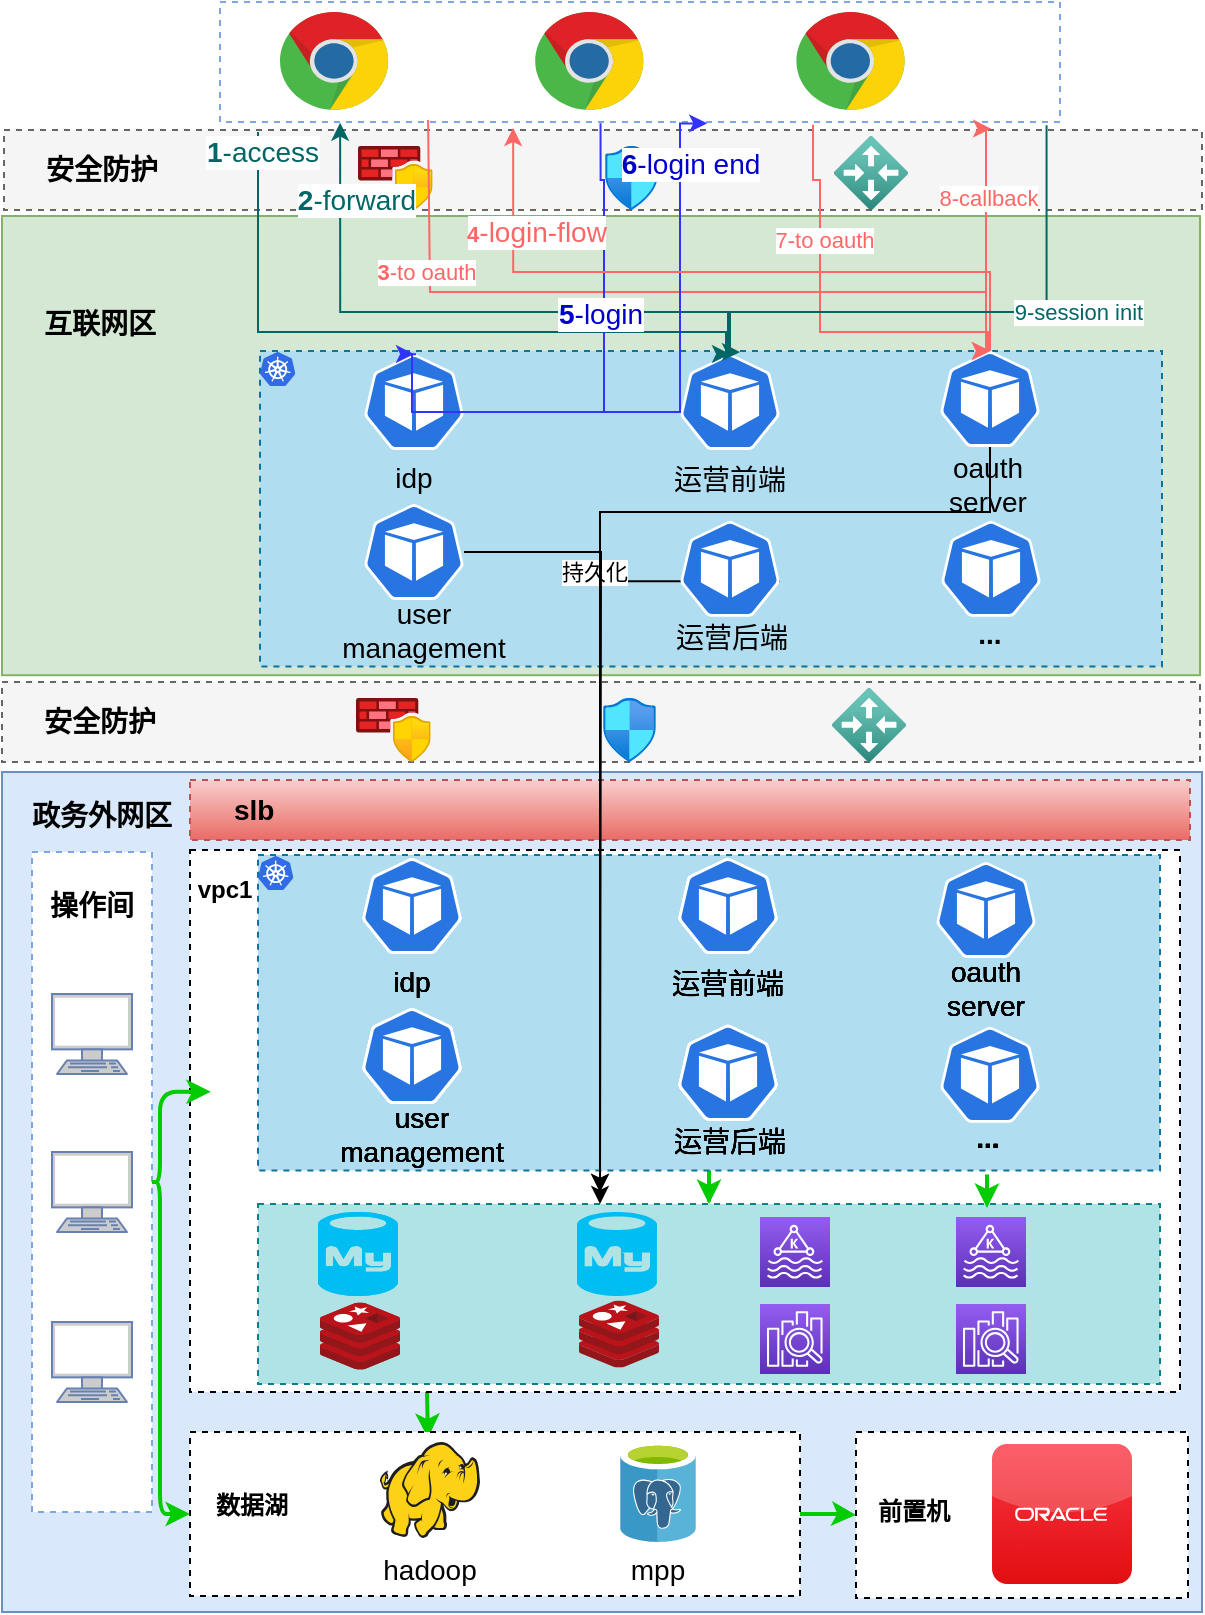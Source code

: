 <mxfile version="20.6.0" type="github">
  <diagram id="4mWGP6C0_agD9LdeZA-2" name="第 1 页">
    <mxGraphModel dx="782" dy="412" grid="1" gridSize="10" guides="1" tooltips="1" connect="1" arrows="1" fold="1" page="1" pageScale="1" pageWidth="827" pageHeight="1169" math="0" shadow="0">
      <root>
        <mxCell id="0" />
        <mxCell id="1" parent="0" />
        <mxCell id="b3holdgG_RNo89Ya_sJd-43" value="" style="rounded=0;whiteSpace=wrap;html=1;dashed=1;fontSize=14;strokeColor=#666666;fillColor=#f5f5f5;fontColor=#333333;" parent="1" vertex="1">
          <mxGeometry x="161" y="345" width="599" height="40" as="geometry" />
        </mxCell>
        <mxCell id="b3holdgG_RNo89Ya_sJd-10" value="" style="aspect=fixed;html=1;points=[];align=center;image;fontSize=12;image=img/lib/azure2/networking/Network_Security_Groups.svg;fontFamily=Helvetica;fontColor=default;strokeColor=default;fillColor=default;" parent="1" vertex="1">
          <mxGeometry x="315" y="353" width="319.46" height="32" as="geometry" />
        </mxCell>
        <mxCell id="b3holdgG_RNo89Ya_sJd-9" value="" style="aspect=fixed;html=1;points=[];align=center;image;fontSize=12;image=img/lib/azure2/networking/Azure_Firewall_Manager.svg;" parent="1" vertex="1">
          <mxGeometry x="338" y="353" width="37.33" height="32" as="geometry" />
        </mxCell>
        <mxCell id="b3holdgG_RNo89Ya_sJd-11" value="" style="aspect=fixed;html=1;points=[];align=center;image;fontSize=12;image=img/lib/azure2/networking/Local_Network_Gateways.svg;" parent="1" vertex="1">
          <mxGeometry x="576" y="348" width="37" height="37" as="geometry" />
        </mxCell>
        <mxCell id="b3holdgG_RNo89Ya_sJd-44" value="&lt;span style=&quot;font-size: 14px;&quot;&gt;&lt;b&gt;安全防护&lt;/b&gt;&lt;/span&gt;" style="text;html=1;strokeColor=none;fillColor=none;align=center;verticalAlign=middle;whiteSpace=wrap;rounded=0;" parent="1" vertex="1">
          <mxGeometry x="180" y="350" width="60" height="30" as="geometry" />
        </mxCell>
        <mxCell id="hv4VRGCx0HbVGVnPJ9qQ-4" value="" style="rounded=0;whiteSpace=wrap;html=1;dashed=1;fontSize=14;strokeColor=#666666;fillColor=#f5f5f5;fontColor=#333333;" parent="1" vertex="1">
          <mxGeometry x="162" y="69" width="599" height="40" as="geometry" />
        </mxCell>
        <mxCell id="hv4VRGCx0HbVGVnPJ9qQ-5" value="" style="aspect=fixed;html=1;points=[];align=center;image;fontSize=12;image=img/lib/azure2/networking/Network_Security_Groups.svg;fontFamily=Helvetica;fontColor=default;strokeColor=default;fillColor=default;" parent="1" vertex="1">
          <mxGeometry x="316" y="77" width="319.46" height="32" as="geometry" />
        </mxCell>
        <mxCell id="hv4VRGCx0HbVGVnPJ9qQ-7" value="" style="aspect=fixed;html=1;points=[];align=center;image;fontSize=12;image=img/lib/azure2/networking/Local_Network_Gateways.svg;" parent="1" vertex="1">
          <mxGeometry x="577" y="72" width="37" height="37" as="geometry" />
        </mxCell>
        <mxCell id="b3holdgG_RNo89Ya_sJd-118" value="" style="rounded=0;whiteSpace=wrap;html=1;dashed=1;strokeColor=#7EA6E0;fontSize=14;" parent="1" vertex="1">
          <mxGeometry x="270" y="5" width="420" height="60" as="geometry" />
        </mxCell>
        <mxCell id="b3holdgG_RNo89Ya_sJd-13" value="" style="rounded=0;whiteSpace=wrap;html=1;fillColor=#dae8fc;strokeColor=#6c8ebf;" parent="1" vertex="1">
          <mxGeometry x="161" y="390" width="600" height="420" as="geometry" />
        </mxCell>
        <mxCell id="b3holdgG_RNo89Ya_sJd-4" value="" style="rounded=0;whiteSpace=wrap;html=1;fillColor=#d5e8d4;strokeColor=#82b366;" parent="1" vertex="1">
          <mxGeometry x="161" y="112" width="599" height="229.62" as="geometry" />
        </mxCell>
        <mxCell id="b3holdgG_RNo89Ya_sJd-12" value="&lt;b&gt;&lt;font style=&quot;font-size: 14px;&quot;&gt;互联网区&lt;/font&gt;&lt;/b&gt;" style="text;html=1;strokeColor=none;fillColor=none;align=center;verticalAlign=middle;whiteSpace=wrap;rounded=0;" parent="1" vertex="1">
          <mxGeometry x="180" y="151" width="60" height="30" as="geometry" />
        </mxCell>
        <mxCell id="b3holdgG_RNo89Ya_sJd-14" value="&lt;b&gt;&lt;font style=&quot;font-size: 14px;&quot;&gt;政务外网区&lt;/font&gt;&lt;/b&gt;" style="text;html=1;strokeColor=none;fillColor=none;align=center;verticalAlign=middle;whiteSpace=wrap;rounded=0;" parent="1" vertex="1">
          <mxGeometry x="171" y="397" width="80" height="30" as="geometry" />
        </mxCell>
        <mxCell id="r9kRth-0osAs2FGmXrBW-8" style="edgeStyle=orthogonalEdgeStyle;rounded=1;orthogonalLoop=1;jettySize=auto;html=1;entryX=0.46;entryY=-0.042;entryDx=0;entryDy=0;entryPerimeter=0;strokeColor=#00CC00;strokeWidth=2;" parent="1" edge="1">
          <mxGeometry relative="1" as="geometry">
            <mxPoint x="373.5" y="700" as="sourcePoint" />
            <mxPoint x="374" y="722.984" as="targetPoint" />
          </mxGeometry>
        </mxCell>
        <mxCell id="b3holdgG_RNo89Ya_sJd-23" value="" style="rounded=0;whiteSpace=wrap;html=1;dashed=1;fontSize=14;" parent="1" vertex="1">
          <mxGeometry x="255" y="429" width="495" height="271" as="geometry" />
        </mxCell>
        <mxCell id="r9kRth-0osAs2FGmXrBW-9" style="edgeStyle=orthogonalEdgeStyle;rounded=1;orthogonalLoop=1;jettySize=auto;html=1;strokeColor=#00CC00;strokeWidth=2;exitX=1;exitY=0.5;exitDx=0;exitDy=0;entryX=0.021;entryY=0.446;entryDx=0;entryDy=0;entryPerimeter=0;" parent="1" source="b3holdgG_RNo89Ya_sJd-56" target="b3holdgG_RNo89Ya_sJd-23" edge="1">
          <mxGeometry relative="1" as="geometry">
            <mxPoint x="250" y="550" as="targetPoint" />
            <Array as="points">
              <mxPoint x="240" y="595" />
              <mxPoint x="240" y="550" />
            </Array>
          </mxGeometry>
        </mxCell>
        <mxCell id="b3holdgG_RNo89Ya_sJd-56" value="" style="rounded=0;whiteSpace=wrap;html=1;dashed=1;strokeColor=#7EA6E0;fontSize=14;" parent="1" vertex="1">
          <mxGeometry x="176" y="430" width="60" height="330" as="geometry" />
        </mxCell>
        <mxCell id="b3holdgG_RNo89Ya_sJd-57" value="&lt;b&gt;&lt;font style=&quot;font-size: 14px;&quot;&gt;操作间&lt;/font&gt;&lt;/b&gt;" style="text;html=1;strokeColor=none;fillColor=none;align=center;verticalAlign=middle;whiteSpace=wrap;rounded=0;" parent="1" vertex="1">
          <mxGeometry x="176" y="442" width="60" height="30" as="geometry" />
        </mxCell>
        <mxCell id="b3holdgG_RNo89Ya_sJd-58" value="" style="fontColor=#0066CC;verticalAlign=top;verticalLabelPosition=bottom;labelPosition=center;align=center;html=1;outlineConnect=0;fillColor=#CCCCCC;strokeColor=#6881B3;gradientColor=none;gradientDirection=north;strokeWidth=2;shape=mxgraph.networks.terminal;" parent="1" vertex="1">
          <mxGeometry x="186" y="501" width="40" height="40" as="geometry" />
        </mxCell>
        <mxCell id="b3holdgG_RNo89Ya_sJd-59" value="" style="fontColor=#0066CC;verticalAlign=top;verticalLabelPosition=bottom;labelPosition=center;align=center;html=1;outlineConnect=0;fillColor=#CCCCCC;strokeColor=#6881B3;gradientColor=none;gradientDirection=north;strokeWidth=2;shape=mxgraph.networks.terminal;" parent="1" vertex="1">
          <mxGeometry x="186" y="580" width="40" height="40" as="geometry" />
        </mxCell>
        <mxCell id="b3holdgG_RNo89Ya_sJd-62" value="" style="rounded=0;whiteSpace=wrap;html=1;dashed=1;strokeColor=#0e8088;fontSize=14;fillColor=#b0e3e6;" parent="1" vertex="1">
          <mxGeometry x="289" y="606" width="451" height="90" as="geometry" />
        </mxCell>
        <mxCell id="b3holdgG_RNo89Ya_sJd-65" value="" style="verticalLabelPosition=bottom;html=1;verticalAlign=top;align=center;strokeColor=none;fillColor=#00BEF2;shape=mxgraph.azure.mysql_database;dashed=1;fontSize=14;" parent="1" vertex="1">
          <mxGeometry x="319" y="610" width="40" height="42" as="geometry" />
        </mxCell>
        <mxCell id="b3holdgG_RNo89Ya_sJd-68" value="" style="sketch=0;aspect=fixed;html=1;points=[];align=center;image;fontSize=12;image=img/lib/mscae/Cache_Redis_Product.svg;dashed=1;strokeColor=#7EA6E0;" parent="1" vertex="1">
          <mxGeometry x="320" y="655.2" width="40" height="33.6" as="geometry" />
        </mxCell>
        <mxCell id="b3holdgG_RNo89Ya_sJd-115" value="" style="dashed=0;outlineConnect=0;html=1;align=center;labelPosition=center;verticalLabelPosition=bottom;verticalAlign=top;shape=mxgraph.weblogos.chrome;strokeColor=#7EA6E0;fontSize=14;" parent="1" vertex="1">
          <mxGeometry x="427.6" y="10" width="54.8" height="50" as="geometry" />
        </mxCell>
        <mxCell id="b3holdgG_RNo89Ya_sJd-116" value="" style="dashed=0;outlineConnect=0;html=1;align=center;labelPosition=center;verticalLabelPosition=bottom;verticalAlign=top;shape=mxgraph.weblogos.chrome;strokeColor=#7EA6E0;fontSize=14;" parent="1" vertex="1">
          <mxGeometry x="300" y="10" width="54.8" height="50" as="geometry" />
        </mxCell>
        <mxCell id="b3holdgG_RNo89Ya_sJd-117" value="" style="dashed=0;outlineConnect=0;html=1;align=center;labelPosition=center;verticalLabelPosition=bottom;verticalAlign=top;shape=mxgraph.weblogos.chrome;strokeColor=#7EA6E0;fontSize=14;" parent="1" vertex="1">
          <mxGeometry x="558.2" y="10" width="54.8" height="50" as="geometry" />
        </mxCell>
        <mxCell id="PIOF4UT4fwyQFqVbf_Kq-2" style="edgeStyle=orthogonalEdgeStyle;rounded=1;orthogonalLoop=1;jettySize=auto;html=1;entryX=0.5;entryY=0;entryDx=0;entryDy=0;strokeColor=#00CC00;strokeWidth=2;" parent="1" source="hv4VRGCx0HbVGVnPJ9qQ-22" target="b3holdgG_RNo89Ya_sJd-62" edge="1">
          <mxGeometry relative="1" as="geometry" />
        </mxCell>
        <mxCell id="hv4VRGCx0HbVGVnPJ9qQ-22" value="" style="rounded=0;whiteSpace=wrap;html=1;dashed=1;fillColor=#b1ddf0;strokeColor=#10739e;" parent="1" vertex="1">
          <mxGeometry x="289" y="431.5" width="451" height="157.71" as="geometry" />
        </mxCell>
        <mxCell id="hv4VRGCx0HbVGVnPJ9qQ-11" value="slb" style="rounded=0;whiteSpace=wrap;html=1;dashed=1;align=left;fontStyle=1;fontSize=14;spacingRight=22;spacingTop=0;spacingLeft=20;fillColor=#f8cecc;gradientColor=#ea6b66;strokeColor=#b85450;" parent="1" vertex="1">
          <mxGeometry x="255" y="394" width="500" height="30" as="geometry" />
        </mxCell>
        <mxCell id="hv4VRGCx0HbVGVnPJ9qQ-15" value="" style="fontColor=#0066CC;verticalAlign=top;verticalLabelPosition=bottom;labelPosition=center;align=center;html=1;outlineConnect=0;fillColor=#CCCCCC;strokeColor=#6881B3;gradientColor=none;gradientDirection=north;strokeWidth=2;shape=mxgraph.networks.terminal;" parent="1" vertex="1">
          <mxGeometry x="186" y="665" width="40" height="40" as="geometry" />
        </mxCell>
        <mxCell id="b3holdgG_RNo89Ya_sJd-71" value="" style="sketch=0;html=1;dashed=0;whitespace=wrap;fillColor=#2875E2;strokeColor=#ffffff;points=[[0.005,0.63,0],[0.1,0.2,0],[0.9,0.2,0],[0.5,0,0],[0.995,0.63,0],[0.72,0.99,0],[0.5,1,0],[0.28,0.99,0]];shape=mxgraph.kubernetes.icon;prIcon=pod;fontSize=14;" parent="1" vertex="1">
          <mxGeometry x="341" y="433" width="50" height="48" as="geometry" />
        </mxCell>
        <mxCell id="b3holdgG_RNo89Ya_sJd-72" value="" style="sketch=0;html=1;dashed=0;whitespace=wrap;fillColor=#2875E2;strokeColor=#ffffff;points=[[0.005,0.63,0],[0.1,0.2,0],[0.9,0.2,0],[0.5,0,0],[0.995,0.63,0],[0.72,0.99,0],[0.5,1,0],[0.28,0.99,0]];shape=mxgraph.kubernetes.icon;prIcon=pod;fontSize=14;" parent="1" vertex="1">
          <mxGeometry x="341" y="508" width="50" height="48" as="geometry" />
        </mxCell>
        <mxCell id="b3holdgG_RNo89Ya_sJd-74" value="" style="sketch=0;html=1;dashed=0;whitespace=wrap;fillColor=#2875E2;strokeColor=#ffffff;points=[[0.005,0.63,0],[0.1,0.2,0],[0.9,0.2,0],[0.5,0,0],[0.995,0.63,0],[0.72,0.99,0],[0.5,1,0],[0.28,0.99,0]];shape=mxgraph.kubernetes.icon;prIcon=pod;fontSize=14;" parent="1" vertex="1">
          <mxGeometry x="499" y="433" width="50" height="48" as="geometry" />
        </mxCell>
        <mxCell id="b3holdgG_RNo89Ya_sJd-76" value="idp" style="text;html=1;strokeColor=none;fillColor=none;align=center;verticalAlign=middle;whiteSpace=wrap;rounded=0;dashed=1;fontSize=14;" parent="1" vertex="1">
          <mxGeometry x="336" y="480" width="60" height="30" as="geometry" />
        </mxCell>
        <mxCell id="b3holdgG_RNo89Ya_sJd-77" value="user&lt;br&gt;management" style="text;html=1;strokeColor=none;fillColor=none;align=center;verticalAlign=middle;whiteSpace=wrap;rounded=0;dashed=1;fontSize=14;" parent="1" vertex="1">
          <mxGeometry x="341" y="556" width="60" height="30" as="geometry" />
        </mxCell>
        <mxCell id="b3holdgG_RNo89Ya_sJd-83" value="运营前端" style="text;html=1;strokeColor=none;fillColor=none;align=center;verticalAlign=middle;whiteSpace=wrap;rounded=0;dashed=1;fontSize=14;" parent="1" vertex="1">
          <mxGeometry x="494" y="481.0" width="60" height="30" as="geometry" />
        </mxCell>
        <mxCell id="hv4VRGCx0HbVGVnPJ9qQ-24" value="&lt;b&gt;vpc1&lt;/b&gt;" style="text;html=1;strokeColor=none;fillColor=none;align=center;verticalAlign=middle;whiteSpace=wrap;rounded=0;dashed=1;" parent="1" vertex="1">
          <mxGeometry x="255" y="430" width="35" height="38" as="geometry" />
        </mxCell>
        <mxCell id="hv4VRGCx0HbVGVnPJ9qQ-61" style="edgeStyle=orthogonalEdgeStyle;rounded=1;jumpSize=7;orthogonalLoop=1;jettySize=auto;html=1;entryX=0;entryY=0.5;entryDx=0;entryDy=0;strokeColor=#00CC00;strokeWidth=2;fontSize=14;fontColor=#000000;" parent="1" source="hv4VRGCx0HbVGVnPJ9qQ-26" target="hv4VRGCx0HbVGVnPJ9qQ-45" edge="1">
          <mxGeometry relative="1" as="geometry" />
        </mxCell>
        <mxCell id="hv4VRGCx0HbVGVnPJ9qQ-26" value="" style="rounded=0;whiteSpace=wrap;html=1;dashed=1;" parent="1" vertex="1">
          <mxGeometry x="255" y="720" width="305" height="82" as="geometry" />
        </mxCell>
        <mxCell id="hv4VRGCx0HbVGVnPJ9qQ-28" value="&lt;b&gt;数据湖&lt;/b&gt;" style="text;html=1;strokeColor=none;fillColor=none;align=center;verticalAlign=middle;whiteSpace=wrap;rounded=0;dashed=1;" parent="1" vertex="1">
          <mxGeometry x="266" y="712" width="40" height="90" as="geometry" />
        </mxCell>
        <mxCell id="hv4VRGCx0HbVGVnPJ9qQ-40" value="" style="sketch=0;aspect=fixed;html=1;points=[];align=center;image;fontSize=12;image=img/lib/mscae/Azure_Database_for_PostgreSQL_servers.svg;dashed=1;" parent="1" vertex="1">
          <mxGeometry x="470.0" y="725" width="38" height="50" as="geometry" />
        </mxCell>
        <mxCell id="hv4VRGCx0HbVGVnPJ9qQ-42" value="" style="sketch=0;aspect=fixed;html=1;points=[];align=center;image;fontSize=12;image=img/lib/mscae/HDInsight.svg;dashed=1;" parent="1" vertex="1">
          <mxGeometry x="350" y="725" width="50" height="48" as="geometry" />
        </mxCell>
        <mxCell id="hv4VRGCx0HbVGVnPJ9qQ-43" value="&lt;font color=&quot;#000000&quot;&gt;hadoop&lt;/font&gt;" style="text;html=1;strokeColor=none;fillColor=none;align=center;verticalAlign=middle;whiteSpace=wrap;rounded=0;dashed=1;fontSize=14;fontColor=#6666FF;" parent="1" vertex="1">
          <mxGeometry x="345" y="774" width="60" height="30" as="geometry" />
        </mxCell>
        <mxCell id="hv4VRGCx0HbVGVnPJ9qQ-44" value="&lt;font color=&quot;#000000&quot;&gt;mpp&lt;/font&gt;" style="text;html=1;strokeColor=none;fillColor=none;align=center;verticalAlign=middle;whiteSpace=wrap;rounded=0;dashed=1;fontSize=14;fontColor=#6666FF;" parent="1" vertex="1">
          <mxGeometry x="459" y="774" width="60" height="30" as="geometry" />
        </mxCell>
        <mxCell id="hv4VRGCx0HbVGVnPJ9qQ-45" value="" style="rounded=0;whiteSpace=wrap;html=1;dashed=1;" parent="1" vertex="1">
          <mxGeometry x="588" y="720" width="166" height="83" as="geometry" />
        </mxCell>
        <mxCell id="hv4VRGCx0HbVGVnPJ9qQ-46" value="&lt;b&gt;前置机&lt;/b&gt;" style="text;html=1;strokeColor=none;fillColor=none;align=center;verticalAlign=middle;whiteSpace=wrap;rounded=0;dashed=1;" parent="1" vertex="1">
          <mxGeometry x="597" y="715" width="40" height="90" as="geometry" />
        </mxCell>
        <mxCell id="hv4VRGCx0HbVGVnPJ9qQ-48" value="" style="dashed=0;outlineConnect=0;html=1;align=center;labelPosition=center;verticalLabelPosition=bottom;verticalAlign=top;shape=mxgraph.webicons.oracle;fillColor=#FA3743;gradientColor=#E10E11;fontSize=14;fontColor=#6666FF;" parent="1" vertex="1">
          <mxGeometry x="656" y="726" width="70" height="70" as="geometry" />
        </mxCell>
        <mxCell id="hv4VRGCx0HbVGVnPJ9qQ-49" value="" style="sketch=0;aspect=fixed;html=1;points=[];align=center;image;fontSize=12;image=img/lib/mscae/Kubernetes.svg;dashed=1;fontColor=#000000;" parent="1" vertex="1">
          <mxGeometry x="289" y="432" width="17.71" height="17" as="geometry" />
        </mxCell>
        <mxCell id="hv4VRGCx0HbVGVnPJ9qQ-63" style="edgeStyle=orthogonalEdgeStyle;rounded=1;jumpSize=7;orthogonalLoop=1;jettySize=auto;html=1;strokeColor=#00CC00;strokeWidth=2;fontSize=14;fontColor=#000000;entryX=0;entryY=0.5;entryDx=0;entryDy=0;" parent="1" source="b3holdgG_RNo89Ya_sJd-56" target="hv4VRGCx0HbVGVnPJ9qQ-26" edge="1">
          <mxGeometry relative="1" as="geometry">
            <mxPoint x="260" y="717" as="targetPoint" />
            <Array as="points">
              <mxPoint x="240" y="595" />
              <mxPoint x="240" y="761" />
            </Array>
          </mxGeometry>
        </mxCell>
        <mxCell id="b3holdgG_RNo89Ya_sJd-79" value="运营后端" style="text;html=1;strokeColor=none;fillColor=none;align=center;verticalAlign=middle;whiteSpace=wrap;rounded=0;dashed=1;fontSize=14;" parent="1" vertex="1">
          <mxGeometry x="495" y="560" width="60" height="30" as="geometry" />
        </mxCell>
        <mxCell id="PIOF4UT4fwyQFqVbf_Kq-11" style="edgeStyle=orthogonalEdgeStyle;rounded=1;orthogonalLoop=1;jettySize=auto;html=1;entryX=0.5;entryY=0;entryDx=0;entryDy=0;strokeColor=#00CC00;strokeWidth=2;" parent="1" edge="1">
          <mxGeometry relative="1" as="geometry">
            <mxPoint x="653.5" y="591.21" as="sourcePoint" />
            <mxPoint x="653.5" y="608" as="targetPoint" />
          </mxGeometry>
        </mxCell>
        <mxCell id="D-BZrL4uAlJ0fvIdxgGw-1" value="" style="verticalLabelPosition=bottom;html=1;verticalAlign=top;align=center;strokeColor=none;fillColor=#00BEF2;shape=mxgraph.azure.mysql_database;dashed=1;fontSize=14;" parent="1" vertex="1">
          <mxGeometry x="319" y="610" width="40" height="42" as="geometry" />
        </mxCell>
        <mxCell id="D-BZrL4uAlJ0fvIdxgGw-2" value="" style="sketch=0;aspect=fixed;html=1;points=[];align=center;image;fontSize=12;image=img/lib/mscae/Cache_Redis_Product.svg;dashed=1;strokeColor=#7EA6E0;" parent="1" vertex="1">
          <mxGeometry x="320" y="655.2" width="40" height="33.6" as="geometry" />
        </mxCell>
        <mxCell id="D-BZrL4uAlJ0fvIdxgGw-3" value="" style="verticalLabelPosition=bottom;html=1;verticalAlign=top;align=center;strokeColor=none;fillColor=#00BEF2;shape=mxgraph.azure.mysql_database;dashed=1;fontSize=14;" parent="1" vertex="1">
          <mxGeometry x="448.5" y="610" width="40" height="42" as="geometry" />
        </mxCell>
        <mxCell id="D-BZrL4uAlJ0fvIdxgGw-5" value="" style="sketch=0;points=[[0,0,0],[0.25,0,0],[0.5,0,0],[0.75,0,0],[1,0,0],[0,1,0],[0.25,1,0],[0.5,1,0],[0.75,1,0],[1,1,0],[0,0.25,0],[0,0.5,0],[0,0.75,0],[1,0.25,0],[1,0.5,0],[1,0.75,0]];outlineConnect=0;fontColor=#232F3E;gradientColor=#945DF2;gradientDirection=north;fillColor=#5A30B5;strokeColor=#ffffff;dashed=0;verticalLabelPosition=bottom;verticalAlign=top;align=center;html=1;fontSize=12;fontStyle=0;aspect=fixed;shape=mxgraph.aws4.resourceIcon;resIcon=mxgraph.aws4.managed_streaming_for_kafka;" parent="1" vertex="1">
          <mxGeometry x="638" y="612.5" width="35" height="35" as="geometry" />
        </mxCell>
        <mxCell id="D-BZrL4uAlJ0fvIdxgGw-6" value="" style="sketch=0;points=[[0,0,0],[0.25,0,0],[0.5,0,0],[0.75,0,0],[1,0,0],[0,1,0],[0.25,1,0],[0.5,1,0],[0.75,1,0],[1,1,0],[0,0.25,0],[0,0.5,0],[0,0.75,0],[1,0.25,0],[1,0.5,0],[1,0.75,0]];outlineConnect=0;fontColor=#232F3E;gradientColor=#945DF2;gradientDirection=north;fillColor=#5A30B5;strokeColor=#ffffff;dashed=0;verticalLabelPosition=bottom;verticalAlign=top;align=center;html=1;fontSize=12;fontStyle=0;aspect=fixed;shape=mxgraph.aws4.resourceIcon;resIcon=mxgraph.aws4.elasticsearch_service;" parent="1" vertex="1">
          <mxGeometry x="638" y="656" width="35" height="35" as="geometry" />
        </mxCell>
        <mxCell id="D-BZrL4uAlJ0fvIdxgGw-9" value="" style="sketch=0;points=[[0,0,0],[0.25,0,0],[0.5,0,0],[0.75,0,0],[1,0,0],[0,1,0],[0.25,1,0],[0.5,1,0],[0.75,1,0],[1,1,0],[0,0.25,0],[0,0.5,0],[0,0.75,0],[1,0.25,0],[1,0.5,0],[1,0.75,0]];outlineConnect=0;fontColor=#232F3E;gradientColor=#945DF2;gradientDirection=north;fillColor=#5A30B5;strokeColor=#ffffff;dashed=0;verticalLabelPosition=bottom;verticalAlign=top;align=center;html=1;fontSize=12;fontStyle=0;aspect=fixed;shape=mxgraph.aws4.resourceIcon;resIcon=mxgraph.aws4.managed_streaming_for_kafka;" parent="1" vertex="1">
          <mxGeometry x="540" y="612.5" width="35" height="35" as="geometry" />
        </mxCell>
        <mxCell id="D-BZrL4uAlJ0fvIdxgGw-10" value="" style="sketch=0;points=[[0,0,0],[0.25,0,0],[0.5,0,0],[0.75,0,0],[1,0,0],[0,1,0],[0.25,1,0],[0.5,1,0],[0.75,1,0],[1,1,0],[0,0.25,0],[0,0.5,0],[0,0.75,0],[1,0.25,0],[1,0.5,0],[1,0.75,0]];outlineConnect=0;fontColor=#232F3E;gradientColor=#945DF2;gradientDirection=north;fillColor=#5A30B5;strokeColor=#ffffff;dashed=0;verticalLabelPosition=bottom;verticalAlign=top;align=center;html=1;fontSize=12;fontStyle=0;aspect=fixed;shape=mxgraph.aws4.resourceIcon;resIcon=mxgraph.aws4.elasticsearch_service;" parent="1" vertex="1">
          <mxGeometry x="540" y="656" width="35" height="35" as="geometry" />
        </mxCell>
        <mxCell id="D-BZrL4uAlJ0fvIdxgGw-11" value="" style="sketch=0;aspect=fixed;html=1;points=[];align=center;image;fontSize=12;image=img/lib/mscae/Cache_Redis_Product.svg;dashed=1;strokeColor=#7EA6E0;" parent="1" vertex="1">
          <mxGeometry x="449.5" y="654.2" width="40" height="33.6" as="geometry" />
        </mxCell>
        <mxCell id="D-BZrL4uAlJ0fvIdxgGw-12" value="" style="sketch=0;html=1;dashed=0;whitespace=wrap;fillColor=#2875E2;strokeColor=#ffffff;points=[[0.005,0.63,0],[0.1,0.2,0],[0.9,0.2,0],[0.5,0,0],[0.995,0.63,0],[0.72,0.99,0],[0.5,1,0],[0.28,0.99,0]];shape=mxgraph.kubernetes.icon;prIcon=pod;fontSize=14;" parent="1" vertex="1">
          <mxGeometry x="628" y="435" width="50" height="48" as="geometry" />
        </mxCell>
        <mxCell id="D-BZrL4uAlJ0fvIdxgGw-13" value="oauth server" style="text;html=1;strokeColor=none;fillColor=none;align=center;verticalAlign=middle;whiteSpace=wrap;rounded=0;dashed=1;fontSize=14;" parent="1" vertex="1">
          <mxGeometry x="623" y="483.0" width="60" height="30" as="geometry" />
        </mxCell>
        <mxCell id="D-BZrL4uAlJ0fvIdxgGw-14" value="" style="sketch=0;html=1;dashed=0;whitespace=wrap;fillColor=#2875E2;strokeColor=#ffffff;points=[[0.005,0.63,0],[0.1,0.2,0],[0.9,0.2,0],[0.5,0,0],[0.995,0.63,0],[0.72,0.99,0],[0.5,1,0],[0.28,0.99,0]];shape=mxgraph.kubernetes.icon;prIcon=pod;fontSize=14;" parent="1" vertex="1">
          <mxGeometry x="499" y="516.4" width="50" height="48" as="geometry" />
        </mxCell>
        <mxCell id="D-BZrL4uAlJ0fvIdxgGw-15" value="&lt;b&gt;...&lt;/b&gt;" style="text;html=1;strokeColor=none;fillColor=none;align=center;verticalAlign=middle;whiteSpace=wrap;rounded=0;dashed=1;fontSize=14;" parent="1" vertex="1">
          <mxGeometry x="624" y="558" width="60" height="30" as="geometry" />
        </mxCell>
        <mxCell id="D-BZrL4uAlJ0fvIdxgGw-16" value="" style="sketch=0;html=1;dashed=0;whitespace=wrap;fillColor=#2875E2;strokeColor=#ffffff;points=[[0.005,0.63,0],[0.1,0.2,0],[0.9,0.2,0],[0.5,0,0],[0.995,0.63,0],[0.72,0.99,0],[0.5,1,0],[0.28,0.99,0]];shape=mxgraph.kubernetes.icon;prIcon=pod;fontSize=14;" parent="1" vertex="1">
          <mxGeometry x="630" y="517.4" width="50" height="48" as="geometry" />
        </mxCell>
        <mxCell id="D-BZrL4uAlJ0fvIdxgGw-23" style="edgeStyle=orthogonalEdgeStyle;rounded=0;orthogonalLoop=1;jettySize=auto;html=1;strokeColor=#FF6666;exitX=0.5;exitY=0;exitDx=0;exitDy=0;exitPerimeter=0;entryX=0.824;entryY=-0.017;entryDx=0;entryDy=0;entryPerimeter=0;" parent="1" source="rv27vVPzU7TyREe0wVrY-74" target="hv4VRGCx0HbVGVnPJ9qQ-4" edge="1">
          <mxGeometry relative="1" as="geometry">
            <mxPoint x="653" y="94" as="targetPoint" />
            <Array as="points">
              <mxPoint x="653" y="180" />
              <mxPoint x="653" y="68" />
            </Array>
          </mxGeometry>
        </mxCell>
        <mxCell id="D-BZrL4uAlJ0fvIdxgGw-24" value="&lt;font color=&quot;#ff6666&quot;&gt;8-callback&lt;/font&gt;" style="edgeLabel;html=1;align=center;verticalAlign=middle;resizable=0;points=[];" parent="D-BZrL4uAlJ0fvIdxgGw-23" vertex="1" connectable="0">
          <mxGeometry x="0.361" y="-1" relative="1" as="geometry">
            <mxPoint as="offset" />
          </mxGeometry>
        </mxCell>
        <mxCell id="rv27vVPzU7TyREe0wVrY-7" value="&lt;span style=&quot;font-size: 14px;&quot;&gt;&lt;b&gt;安全防护&lt;/b&gt;&lt;/span&gt;" style="text;html=1;strokeColor=none;fillColor=none;align=center;verticalAlign=middle;whiteSpace=wrap;rounded=0;" parent="1" vertex="1">
          <mxGeometry x="181" y="74" width="60" height="30" as="geometry" />
        </mxCell>
        <mxCell id="rv27vVPzU7TyREe0wVrY-8" value="" style="aspect=fixed;html=1;points=[];align=center;image;fontSize=12;image=img/lib/azure2/networking/Azure_Firewall_Manager.svg;" parent="1" vertex="1">
          <mxGeometry x="339" y="77" width="37.33" height="32" as="geometry" />
        </mxCell>
        <mxCell id="rv27vVPzU7TyREe0wVrY-9" value="" style="sketch=0;html=1;dashed=0;whitespace=wrap;fillColor=#2875E2;strokeColor=#ffffff;points=[[0.005,0.63,0],[0.1,0.2,0],[0.9,0.2,0],[0.5,0,0],[0.995,0.63,0],[0.72,0.99,0],[0.5,1,0],[0.28,0.99,0]];shape=mxgraph.kubernetes.icon;prIcon=pod;fontSize=14;" parent="1" vertex="1">
          <mxGeometry x="341" y="433" width="50" height="48" as="geometry" />
        </mxCell>
        <mxCell id="rv27vVPzU7TyREe0wVrY-26" value="idp" style="text;html=1;strokeColor=none;fillColor=none;align=center;verticalAlign=middle;whiteSpace=wrap;rounded=0;dashed=1;fontSize=14;" parent="1" vertex="1">
          <mxGeometry x="336" y="480" width="60" height="30" as="geometry" />
        </mxCell>
        <mxCell id="rv27vVPzU7TyREe0wVrY-27" value="运营前端" style="text;html=1;strokeColor=none;fillColor=none;align=center;verticalAlign=middle;whiteSpace=wrap;rounded=0;dashed=1;fontSize=14;" parent="1" vertex="1">
          <mxGeometry x="494" y="481.0" width="60" height="30" as="geometry" />
        </mxCell>
        <mxCell id="rv27vVPzU7TyREe0wVrY-28" value="oauth server" style="text;html=1;strokeColor=none;fillColor=none;align=center;verticalAlign=middle;whiteSpace=wrap;rounded=0;dashed=1;fontSize=14;" parent="1" vertex="1">
          <mxGeometry x="623" y="483.0" width="60" height="30" as="geometry" />
        </mxCell>
        <mxCell id="rv27vVPzU7TyREe0wVrY-29" value="&lt;b&gt;...&lt;/b&gt;" style="text;html=1;strokeColor=none;fillColor=none;align=center;verticalAlign=middle;whiteSpace=wrap;rounded=0;dashed=1;fontSize=14;" parent="1" vertex="1">
          <mxGeometry x="624" y="558" width="60" height="30" as="geometry" />
        </mxCell>
        <mxCell id="rv27vVPzU7TyREe0wVrY-30" value="运营后端" style="text;html=1;strokeColor=none;fillColor=none;align=center;verticalAlign=middle;whiteSpace=wrap;rounded=0;dashed=1;fontSize=14;" parent="1" vertex="1">
          <mxGeometry x="495" y="560" width="60" height="30" as="geometry" />
        </mxCell>
        <mxCell id="rv27vVPzU7TyREe0wVrY-31" value="user&lt;br&gt;management" style="text;html=1;strokeColor=none;fillColor=none;align=center;verticalAlign=middle;whiteSpace=wrap;rounded=0;dashed=1;fontSize=14;" parent="1" vertex="1">
          <mxGeometry x="341" y="556" width="60" height="30" as="geometry" />
        </mxCell>
        <mxCell id="rv27vVPzU7TyREe0wVrY-32" value="" style="sketch=0;html=1;dashed=0;whitespace=wrap;fillColor=#2875E2;strokeColor=#ffffff;points=[[0.005,0.63,0],[0.1,0.2,0],[0.9,0.2,0],[0.5,0,0],[0.995,0.63,0],[0.72,0.99,0],[0.5,1,0],[0.28,0.99,0]];shape=mxgraph.kubernetes.icon;prIcon=pod;fontSize=14;" parent="1" vertex="1">
          <mxGeometry x="341" y="508" width="50" height="48" as="geometry" />
        </mxCell>
        <mxCell id="rv27vVPzU7TyREe0wVrY-33" value="" style="sketch=0;html=1;dashed=0;whitespace=wrap;fillColor=#2875E2;strokeColor=#ffffff;points=[[0.005,0.63,0],[0.1,0.2,0],[0.9,0.2,0],[0.5,0,0],[0.995,0.63,0],[0.72,0.99,0],[0.5,1,0],[0.28,0.99,0]];shape=mxgraph.kubernetes.icon;prIcon=pod;fontSize=14;" parent="1" vertex="1">
          <mxGeometry x="499" y="516.4" width="50" height="48" as="geometry" />
        </mxCell>
        <mxCell id="rv27vVPzU7TyREe0wVrY-34" value="idp" style="text;html=1;strokeColor=none;fillColor=none;align=center;verticalAlign=middle;whiteSpace=wrap;rounded=0;dashed=1;fontSize=14;" parent="1" vertex="1">
          <mxGeometry x="336" y="480" width="60" height="30" as="geometry" />
        </mxCell>
        <mxCell id="rv27vVPzU7TyREe0wVrY-35" value="运营前端" style="text;html=1;strokeColor=none;fillColor=none;align=center;verticalAlign=middle;whiteSpace=wrap;rounded=0;dashed=1;fontSize=14;" parent="1" vertex="1">
          <mxGeometry x="494" y="481.0" width="60" height="30" as="geometry" />
        </mxCell>
        <mxCell id="rv27vVPzU7TyREe0wVrY-36" value="oauth server" style="text;html=1;strokeColor=none;fillColor=none;align=center;verticalAlign=middle;whiteSpace=wrap;rounded=0;dashed=1;fontSize=14;" parent="1" vertex="1">
          <mxGeometry x="623" y="483.0" width="60" height="30" as="geometry" />
        </mxCell>
        <mxCell id="rv27vVPzU7TyREe0wVrY-37" value="&lt;b&gt;...&lt;/b&gt;" style="text;html=1;strokeColor=none;fillColor=none;align=center;verticalAlign=middle;whiteSpace=wrap;rounded=0;dashed=1;fontSize=14;" parent="1" vertex="1">
          <mxGeometry x="624" y="558" width="60" height="30" as="geometry" />
        </mxCell>
        <mxCell id="rv27vVPzU7TyREe0wVrY-38" value="运营后端" style="text;html=1;strokeColor=none;fillColor=none;align=center;verticalAlign=middle;whiteSpace=wrap;rounded=0;dashed=1;fontSize=14;" parent="1" vertex="1">
          <mxGeometry x="495" y="560" width="60" height="30" as="geometry" />
        </mxCell>
        <mxCell id="rv27vVPzU7TyREe0wVrY-39" value="user&lt;br&gt;management" style="text;html=1;strokeColor=none;fillColor=none;align=center;verticalAlign=middle;whiteSpace=wrap;rounded=0;dashed=1;fontSize=14;" parent="1" vertex="1">
          <mxGeometry x="341" y="556" width="60" height="30" as="geometry" />
        </mxCell>
        <mxCell id="rv27vVPzU7TyREe0wVrY-40" value="" style="sketch=0;html=1;dashed=0;whitespace=wrap;fillColor=#2875E2;strokeColor=#ffffff;points=[[0.005,0.63,0],[0.1,0.2,0],[0.9,0.2,0],[0.5,0,0],[0.995,0.63,0],[0.72,0.99,0],[0.5,1,0],[0.28,0.99,0]];shape=mxgraph.kubernetes.icon;prIcon=pod;fontSize=14;" parent="1" vertex="1">
          <mxGeometry x="341" y="508" width="50" height="48" as="geometry" />
        </mxCell>
        <mxCell id="rv27vVPzU7TyREe0wVrY-41" value="" style="sketch=0;html=1;dashed=0;whitespace=wrap;fillColor=#2875E2;strokeColor=#ffffff;points=[[0.005,0.63,0],[0.1,0.2,0],[0.9,0.2,0],[0.5,0,0],[0.995,0.63,0],[0.72,0.99,0],[0.5,1,0],[0.28,0.99,0]];shape=mxgraph.kubernetes.icon;prIcon=pod;fontSize=14;" parent="1" vertex="1">
          <mxGeometry x="499" y="516.4" width="50" height="48" as="geometry" />
        </mxCell>
        <mxCell id="rv27vVPzU7TyREe0wVrY-42" value="" style="sketch=0;html=1;dashed=0;whitespace=wrap;fillColor=#2875E2;strokeColor=#ffffff;points=[[0.005,0.63,0],[0.1,0.2,0],[0.9,0.2,0],[0.5,0,0],[0.995,0.63,0],[0.72,0.99,0],[0.5,1,0],[0.28,0.99,0]];shape=mxgraph.kubernetes.icon;prIcon=pod;fontSize=14;" parent="1" vertex="1">
          <mxGeometry x="499" y="433" width="50" height="48" as="geometry" />
        </mxCell>
        <mxCell id="rv27vVPzU7TyREe0wVrY-43" value="idp" style="text;html=1;strokeColor=none;fillColor=none;align=center;verticalAlign=middle;whiteSpace=wrap;rounded=0;dashed=1;fontSize=14;" parent="1" vertex="1">
          <mxGeometry x="336" y="480" width="60" height="30" as="geometry" />
        </mxCell>
        <mxCell id="rv27vVPzU7TyREe0wVrY-44" value="运营前端" style="text;html=1;strokeColor=none;fillColor=none;align=center;verticalAlign=middle;whiteSpace=wrap;rounded=0;dashed=1;fontSize=14;" parent="1" vertex="1">
          <mxGeometry x="494" y="481.0" width="60" height="30" as="geometry" />
        </mxCell>
        <mxCell id="rv27vVPzU7TyREe0wVrY-45" value="oauth server" style="text;html=1;strokeColor=none;fillColor=none;align=center;verticalAlign=middle;whiteSpace=wrap;rounded=0;dashed=1;fontSize=14;" parent="1" vertex="1">
          <mxGeometry x="623" y="483.0" width="60" height="30" as="geometry" />
        </mxCell>
        <mxCell id="rv27vVPzU7TyREe0wVrY-46" value="&lt;b&gt;...&lt;/b&gt;" style="text;html=1;strokeColor=none;fillColor=none;align=center;verticalAlign=middle;whiteSpace=wrap;rounded=0;dashed=1;fontSize=14;" parent="1" vertex="1">
          <mxGeometry x="624" y="558" width="60" height="30" as="geometry" />
        </mxCell>
        <mxCell id="rv27vVPzU7TyREe0wVrY-47" value="运营后端" style="text;html=1;strokeColor=none;fillColor=none;align=center;verticalAlign=middle;whiteSpace=wrap;rounded=0;dashed=1;fontSize=14;" parent="1" vertex="1">
          <mxGeometry x="495" y="560" width="60" height="30" as="geometry" />
        </mxCell>
        <mxCell id="rv27vVPzU7TyREe0wVrY-48" value="user&lt;br&gt;management" style="text;html=1;strokeColor=none;fillColor=none;align=center;verticalAlign=middle;whiteSpace=wrap;rounded=0;dashed=1;fontSize=14;" parent="1" vertex="1">
          <mxGeometry x="341" y="556" width="60" height="30" as="geometry" />
        </mxCell>
        <mxCell id="rv27vVPzU7TyREe0wVrY-49" value="" style="sketch=0;html=1;dashed=0;whitespace=wrap;fillColor=#2875E2;strokeColor=#ffffff;points=[[0.005,0.63,0],[0.1,0.2,0],[0.9,0.2,0],[0.5,0,0],[0.995,0.63,0],[0.72,0.99,0],[0.5,1,0],[0.28,0.99,0]];shape=mxgraph.kubernetes.icon;prIcon=pod;fontSize=14;" parent="1" vertex="1">
          <mxGeometry x="341" y="508" width="50" height="48" as="geometry" />
        </mxCell>
        <mxCell id="rv27vVPzU7TyREe0wVrY-50" value="" style="sketch=0;html=1;dashed=0;whitespace=wrap;fillColor=#2875E2;strokeColor=#ffffff;points=[[0.005,0.63,0],[0.1,0.2,0],[0.9,0.2,0],[0.5,0,0],[0.995,0.63,0],[0.72,0.99,0],[0.5,1,0],[0.28,0.99,0]];shape=mxgraph.kubernetes.icon;prIcon=pod;fontSize=14;" parent="1" vertex="1">
          <mxGeometry x="499" y="516.4" width="50" height="48" as="geometry" />
        </mxCell>
        <mxCell id="rv27vVPzU7TyREe0wVrY-51" value="" style="sketch=0;html=1;dashed=0;whitespace=wrap;fillColor=#2875E2;strokeColor=#ffffff;points=[[0.005,0.63,0],[0.1,0.2,0],[0.9,0.2,0],[0.5,0,0],[0.995,0.63,0],[0.72,0.99,0],[0.5,1,0],[0.28,0.99,0]];shape=mxgraph.kubernetes.icon;prIcon=pod;fontSize=14;" parent="1" vertex="1">
          <mxGeometry x="499" y="433" width="50" height="48" as="geometry" />
        </mxCell>
        <mxCell id="rv27vVPzU7TyREe0wVrY-52" value="idp" style="text;html=1;strokeColor=none;fillColor=none;align=center;verticalAlign=middle;whiteSpace=wrap;rounded=0;dashed=1;fontSize=14;" parent="1" vertex="1">
          <mxGeometry x="336" y="480" width="60" height="30" as="geometry" />
        </mxCell>
        <mxCell id="rv27vVPzU7TyREe0wVrY-53" value="运营前端" style="text;html=1;strokeColor=none;fillColor=none;align=center;verticalAlign=middle;whiteSpace=wrap;rounded=0;dashed=1;fontSize=14;" parent="1" vertex="1">
          <mxGeometry x="494" y="481.0" width="60" height="30" as="geometry" />
        </mxCell>
        <mxCell id="rv27vVPzU7TyREe0wVrY-54" value="oauth server" style="text;html=1;strokeColor=none;fillColor=none;align=center;verticalAlign=middle;whiteSpace=wrap;rounded=0;dashed=1;fontSize=14;" parent="1" vertex="1">
          <mxGeometry x="623" y="483.0" width="60" height="30" as="geometry" />
        </mxCell>
        <mxCell id="rv27vVPzU7TyREe0wVrY-55" value="&lt;b&gt;...&lt;/b&gt;" style="text;html=1;strokeColor=none;fillColor=none;align=center;verticalAlign=middle;whiteSpace=wrap;rounded=0;dashed=1;fontSize=14;" parent="1" vertex="1">
          <mxGeometry x="624" y="558" width="60" height="30" as="geometry" />
        </mxCell>
        <mxCell id="rv27vVPzU7TyREe0wVrY-56" value="运营后端" style="text;html=1;strokeColor=none;fillColor=none;align=center;verticalAlign=middle;whiteSpace=wrap;rounded=0;dashed=1;fontSize=14;" parent="1" vertex="1">
          <mxGeometry x="495" y="560" width="60" height="30" as="geometry" />
        </mxCell>
        <mxCell id="rv27vVPzU7TyREe0wVrY-57" value="user&lt;br&gt;management" style="text;html=1;strokeColor=none;fillColor=none;align=center;verticalAlign=middle;whiteSpace=wrap;rounded=0;dashed=1;fontSize=14;" parent="1" vertex="1">
          <mxGeometry x="341" y="556" width="60" height="30" as="geometry" />
        </mxCell>
        <mxCell id="rv27vVPzU7TyREe0wVrY-58" value="" style="sketch=0;html=1;dashed=0;whitespace=wrap;fillColor=#2875E2;strokeColor=#ffffff;points=[[0.005,0.63,0],[0.1,0.2,0],[0.9,0.2,0],[0.5,0,0],[0.995,0.63,0],[0.72,0.99,0],[0.5,1,0],[0.28,0.99,0]];shape=mxgraph.kubernetes.icon;prIcon=pod;fontSize=14;" parent="1" vertex="1">
          <mxGeometry x="341" y="508" width="50" height="48" as="geometry" />
        </mxCell>
        <mxCell id="rv27vVPzU7TyREe0wVrY-59" value="" style="sketch=0;html=1;dashed=0;whitespace=wrap;fillColor=#2875E2;strokeColor=#ffffff;points=[[0.005,0.63,0],[0.1,0.2,0],[0.9,0.2,0],[0.5,0,0],[0.995,0.63,0],[0.72,0.99,0],[0.5,1,0],[0.28,0.99,0]];shape=mxgraph.kubernetes.icon;prIcon=pod;fontSize=14;" parent="1" vertex="1">
          <mxGeometry x="499" y="516.4" width="50" height="48" as="geometry" />
        </mxCell>
        <mxCell id="rv27vVPzU7TyREe0wVrY-60" value="" style="sketch=0;html=1;dashed=0;whitespace=wrap;fillColor=#2875E2;strokeColor=#ffffff;points=[[0.005,0.63,0],[0.1,0.2,0],[0.9,0.2,0],[0.5,0,0],[0.995,0.63,0],[0.72,0.99,0],[0.5,1,0],[0.28,0.99,0]];shape=mxgraph.kubernetes.icon;prIcon=pod;fontSize=14;" parent="1" vertex="1">
          <mxGeometry x="499" y="433" width="50" height="48" as="geometry" />
        </mxCell>
        <mxCell id="rv27vVPzU7TyREe0wVrY-61" value="" style="sketch=0;html=1;dashed=0;whitespace=wrap;fillColor=#2875E2;strokeColor=#ffffff;points=[[0.005,0.63,0],[0.1,0.2,0],[0.9,0.2,0],[0.5,0,0],[0.995,0.63,0],[0.72,0.99,0],[0.5,1,0],[0.28,0.99,0]];shape=mxgraph.kubernetes.icon;prIcon=pod;fontSize=14;" parent="1" vertex="1">
          <mxGeometry x="341" y="433" width="50" height="48" as="geometry" />
        </mxCell>
        <mxCell id="rv27vVPzU7TyREe0wVrY-62" value="" style="rounded=0;whiteSpace=wrap;html=1;dashed=1;fillColor=#b1ddf0;strokeColor=#10739e;" parent="1" vertex="1">
          <mxGeometry x="290" y="179.5" width="451" height="157.71" as="geometry" />
        </mxCell>
        <mxCell id="rv27vVPzU7TyREe0wVrY-63" value="" style="sketch=0;aspect=fixed;html=1;points=[];align=center;image;fontSize=12;image=img/lib/mscae/Kubernetes.svg;dashed=1;fontColor=#000000;" parent="1" vertex="1">
          <mxGeometry x="290" y="180" width="17.71" height="17" as="geometry" />
        </mxCell>
        <mxCell id="rv27vVPzU7TyREe0wVrY-64" value="idp" style="text;html=1;strokeColor=none;fillColor=none;align=center;verticalAlign=middle;whiteSpace=wrap;rounded=0;dashed=1;fontSize=14;" parent="1" vertex="1">
          <mxGeometry x="337" y="228" width="60" height="30" as="geometry" />
        </mxCell>
        <mxCell id="rv27vVPzU7TyREe0wVrY-65" value="运营前端" style="text;html=1;strokeColor=none;fillColor=none;align=center;verticalAlign=middle;whiteSpace=wrap;rounded=0;dashed=1;fontSize=14;" parent="1" vertex="1">
          <mxGeometry x="495" y="229.0" width="60" height="30" as="geometry" />
        </mxCell>
        <mxCell id="rv27vVPzU7TyREe0wVrY-66" value="oauth server" style="text;html=1;strokeColor=none;fillColor=none;align=center;verticalAlign=middle;whiteSpace=wrap;rounded=0;dashed=1;fontSize=14;" parent="1" vertex="1">
          <mxGeometry x="624" y="231.0" width="60" height="30" as="geometry" />
        </mxCell>
        <mxCell id="rv27vVPzU7TyREe0wVrY-67" value="&lt;b&gt;...&lt;/b&gt;" style="text;html=1;strokeColor=none;fillColor=none;align=center;verticalAlign=middle;whiteSpace=wrap;rounded=0;dashed=1;fontSize=14;" parent="1" vertex="1">
          <mxGeometry x="625" y="306" width="60" height="30" as="geometry" />
        </mxCell>
        <mxCell id="rv27vVPzU7TyREe0wVrY-76" style="edgeStyle=orthogonalEdgeStyle;rounded=0;orthogonalLoop=1;jettySize=auto;html=1;exitX=0.995;exitY=0.63;exitDx=0;exitDy=0;exitPerimeter=0;" parent="1" source="rv27vVPzU7TyREe0wVrY-71" target="b3holdgG_RNo89Ya_sJd-62" edge="1">
          <mxGeometry relative="1" as="geometry">
            <Array as="points">
              <mxPoint x="460" y="295" />
            </Array>
          </mxGeometry>
        </mxCell>
        <mxCell id="rv27vVPzU7TyREe0wVrY-77" value="持久化" style="edgeLabel;html=1;align=center;verticalAlign=middle;resizable=0;points=[];" parent="rv27vVPzU7TyREe0wVrY-76" vertex="1" connectable="0">
          <mxGeometry x="0.239" y="4" relative="1" as="geometry">
            <mxPoint x="-7" y="-164" as="offset" />
          </mxGeometry>
        </mxCell>
        <mxCell id="rv27vVPzU7TyREe0wVrY-68" value="运营后端" style="text;html=1;strokeColor=none;fillColor=none;align=center;verticalAlign=middle;whiteSpace=wrap;rounded=0;dashed=1;fontSize=14;" parent="1" vertex="1">
          <mxGeometry x="496" y="308" width="60" height="30" as="geometry" />
        </mxCell>
        <mxCell id="rv27vVPzU7TyREe0wVrY-69" value="user&lt;br&gt;management" style="text;html=1;strokeColor=none;fillColor=none;align=center;verticalAlign=middle;whiteSpace=wrap;rounded=0;dashed=1;fontSize=14;" parent="1" vertex="1">
          <mxGeometry x="342" y="304" width="60" height="30" as="geometry" />
        </mxCell>
        <mxCell id="rv27vVPzU7TyREe0wVrY-81" style="edgeStyle=orthogonalEdgeStyle;rounded=0;orthogonalLoop=1;jettySize=auto;html=1;" parent="1" source="rv27vVPzU7TyREe0wVrY-70" edge="1">
          <mxGeometry relative="1" as="geometry">
            <mxPoint x="460" y="600" as="targetPoint" />
          </mxGeometry>
        </mxCell>
        <mxCell id="rv27vVPzU7TyREe0wVrY-70" value="" style="sketch=0;html=1;dashed=0;whitespace=wrap;fillColor=#2875E2;strokeColor=#ffffff;points=[[0.005,0.63,0],[0.1,0.2,0],[0.9,0.2,0],[0.5,0,0],[0.995,0.63,0],[0.72,0.99,0],[0.5,1,0],[0.28,0.99,0]];shape=mxgraph.kubernetes.icon;prIcon=pod;fontSize=14;" parent="1" vertex="1">
          <mxGeometry x="342" y="256" width="50" height="48" as="geometry" />
        </mxCell>
        <mxCell id="rv27vVPzU7TyREe0wVrY-71" value="" style="sketch=0;html=1;dashed=0;whitespace=wrap;fillColor=#2875E2;strokeColor=#ffffff;points=[[0.005,0.63,0],[0.1,0.2,0],[0.9,0.2,0],[0.5,0,0],[0.995,0.63,0],[0.72,0.99,0],[0.5,1,0],[0.28,0.99,0]];shape=mxgraph.kubernetes.icon;prIcon=pod;fontSize=14;" parent="1" vertex="1">
          <mxGeometry x="500" y="264.4" width="50" height="48" as="geometry" />
        </mxCell>
        <mxCell id="rv27vVPzU7TyREe0wVrY-72" value="" style="sketch=0;html=1;dashed=0;whitespace=wrap;fillColor=#2875E2;strokeColor=#ffffff;points=[[0.005,0.63,0],[0.1,0.2,0],[0.9,0.2,0],[0.5,0,0],[0.995,0.63,0],[0.72,0.99,0],[0.5,1,0],[0.28,0.99,0]];shape=mxgraph.kubernetes.icon;prIcon=pod;fontSize=14;" parent="1" vertex="1">
          <mxGeometry x="500" y="181" width="50" height="48" as="geometry" />
        </mxCell>
        <mxCell id="rv27vVPzU7TyREe0wVrY-73" value="" style="sketch=0;html=1;dashed=0;whitespace=wrap;fillColor=#2875E2;strokeColor=#ffffff;points=[[0.005,0.63,0],[0.1,0.2,0],[0.9,0.2,0],[0.5,0,0],[0.995,0.63,0],[0.72,0.99,0],[0.5,1,0],[0.28,0.99,0]];shape=mxgraph.kubernetes.icon;prIcon=pod;fontSize=14;" parent="1" vertex="1">
          <mxGeometry x="342" y="181" width="50" height="48" as="geometry" />
        </mxCell>
        <mxCell id="rv27vVPzU7TyREe0wVrY-80" style="edgeStyle=orthogonalEdgeStyle;rounded=0;orthogonalLoop=1;jettySize=auto;html=1;" parent="1" source="rv27vVPzU7TyREe0wVrY-74" edge="1">
          <mxGeometry relative="1" as="geometry">
            <mxPoint x="460" y="600" as="targetPoint" />
            <Array as="points">
              <mxPoint x="655" y="260" />
              <mxPoint x="460" y="260" />
            </Array>
          </mxGeometry>
        </mxCell>
        <mxCell id="rv27vVPzU7TyREe0wVrY-74" value="" style="sketch=0;html=1;dashed=0;whitespace=wrap;fillColor=#2875E2;strokeColor=#ffffff;points=[[0.005,0.63,0],[0.1,0.2,0],[0.9,0.2,0],[0.5,0,0],[0.995,0.63,0],[0.72,0.99,0],[0.5,1,0],[0.28,0.99,0]];shape=mxgraph.kubernetes.icon;prIcon=pod;fontSize=14;" parent="1" vertex="1">
          <mxGeometry x="630" y="179.5" width="50" height="48" as="geometry" />
        </mxCell>
        <mxCell id="rv27vVPzU7TyREe0wVrY-75" value="" style="sketch=0;html=1;dashed=0;whitespace=wrap;fillColor=#2875E2;strokeColor=#ffffff;points=[[0.005,0.63,0],[0.1,0.2,0],[0.9,0.2,0],[0.5,0,0],[0.995,0.63,0],[0.72,0.99,0],[0.5,1,0],[0.28,0.99,0]];shape=mxgraph.kubernetes.icon;prIcon=pod;fontSize=14;" parent="1" vertex="1">
          <mxGeometry x="630.5" y="264.4" width="50" height="48" as="geometry" />
        </mxCell>
        <mxCell id="b3holdgG_RNo89Ya_sJd-51" style="edgeStyle=orthogonalEdgeStyle;rounded=0;orthogonalLoop=1;jettySize=auto;html=1;fontSize=14;strokeColor=#006666;" parent="1" edge="1">
          <mxGeometry relative="1" as="geometry">
            <Array as="points">
              <mxPoint x="289" y="170" />
              <mxPoint x="523" y="170" />
              <mxPoint x="523" y="180" />
            </Array>
            <mxPoint x="289" y="70" as="sourcePoint" />
            <mxPoint x="530" y="180" as="targetPoint" />
          </mxGeometry>
        </mxCell>
        <mxCell id="b3holdgG_RNo89Ya_sJd-52" value="&lt;font color=&quot;#006666&quot;&gt;&lt;b style=&quot;&quot;&gt;1&lt;/b&gt;-access&lt;/font&gt;" style="edgeLabel;html=1;align=center;verticalAlign=middle;resizable=0;points=[];fontSize=14;" parent="b3holdgG_RNo89Ya_sJd-51" vertex="1" connectable="0">
          <mxGeometry x="-0.217" y="4" relative="1" as="geometry">
            <mxPoint x="-36" y="-86" as="offset" />
          </mxGeometry>
        </mxCell>
        <mxCell id="b3holdgG_RNo89Ya_sJd-119" style="edgeStyle=orthogonalEdgeStyle;rounded=0;orthogonalLoop=1;jettySize=auto;html=1;fontSize=14;strokeColor=#006666;exitX=0.5;exitY=0;exitDx=0;exitDy=0;exitPerimeter=0;entryX=0.143;entryY=1.006;entryDx=0;entryDy=0;entryPerimeter=0;" parent="1" source="rv27vVPzU7TyREe0wVrY-72" target="b3holdgG_RNo89Ya_sJd-118" edge="1">
          <mxGeometry relative="1" as="geometry">
            <mxPoint x="380" y="90" as="targetPoint" />
            <Array as="points">
              <mxPoint x="525" y="160" />
              <mxPoint x="330" y="160" />
            </Array>
            <mxPoint x="299.284" y="240" as="sourcePoint" />
          </mxGeometry>
        </mxCell>
        <mxCell id="b3holdgG_RNo89Ya_sJd-120" value="&lt;font color=&quot;#006666&quot;&gt;&lt;b style=&quot;&quot;&gt;2&lt;/b&gt;-forward&lt;/font&gt;" style="edgeLabel;html=1;align=center;verticalAlign=middle;resizable=0;points=[];fontSize=14;" parent="b3holdgG_RNo89Ya_sJd-119" vertex="1" connectable="0">
          <mxGeometry x="-0.007" y="-1" relative="1" as="geometry">
            <mxPoint x="-54" y="-55" as="offset" />
          </mxGeometry>
        </mxCell>
        <mxCell id="b3holdgG_RNo89Ya_sJd-107" style="edgeStyle=orthogonalEdgeStyle;rounded=0;orthogonalLoop=1;jettySize=auto;html=1;entryX=0.5;entryY=0;entryDx=0;entryDy=0;fontSize=14;strokeColor=#FF6666;strokeWidth=1;exitX=0.354;exitY=-0.125;exitDx=0;exitDy=0;entryPerimeter=0;exitPerimeter=0;" parent="1" source="hv4VRGCx0HbVGVnPJ9qQ-4" target="rv27vVPzU7TyREe0wVrY-74" edge="1">
          <mxGeometry relative="1" as="geometry">
            <mxPoint x="375.33" y="88" as="sourcePoint" />
            <Array as="points">
              <mxPoint x="375" y="150" />
              <mxPoint x="653" y="150" />
              <mxPoint x="653" y="180" />
            </Array>
            <mxPoint x="653.33" y="430" as="targetPoint" />
          </mxGeometry>
        </mxCell>
        <mxCell id="D-BZrL4uAlJ0fvIdxgGw-17" value="&lt;font color=&quot;#ff6666&quot;&gt;&lt;b style=&quot;&quot;&gt;3&lt;/b&gt;-to oauth&lt;/font&gt;" style="edgeLabel;html=1;align=center;verticalAlign=middle;resizable=0;points=[];" parent="b3holdgG_RNo89Ya_sJd-107" vertex="1" connectable="0">
          <mxGeometry x="-0.571" y="-1" relative="1" as="geometry">
            <mxPoint x="-1" y="-8" as="offset" />
          </mxGeometry>
        </mxCell>
        <mxCell id="b3holdgG_RNo89Ya_sJd-124" style="edgeStyle=orthogonalEdgeStyle;rounded=0;orthogonalLoop=1;jettySize=auto;html=1;entryX=0.5;entryY=0;entryDx=0;entryDy=0;fontSize=14;strokeColor=#3333FF;entryPerimeter=0;exitX=0.453;exitY=1.011;exitDx=0;exitDy=0;exitPerimeter=0;" parent="1" source="b3holdgG_RNo89Ya_sJd-118" target="rv27vVPzU7TyREe0wVrY-73" edge="1">
          <mxGeometry relative="1" as="geometry">
            <Array as="points">
              <mxPoint x="460" y="94" />
              <mxPoint x="462" y="94" />
              <mxPoint x="462" y="210" />
              <mxPoint x="366" y="210" />
            </Array>
            <mxPoint x="491" y="250" as="targetPoint" />
          </mxGeometry>
        </mxCell>
        <mxCell id="b3holdgG_RNo89Ya_sJd-125" value="&lt;font color=&quot;#0000cc&quot;&gt;&lt;b&gt;5&lt;/b&gt;-login&lt;/font&gt;" style="edgeLabel;html=1;align=center;verticalAlign=middle;resizable=0;points=[];fontSize=14;" parent="b3holdgG_RNo89Ya_sJd-124" vertex="1" connectable="0">
          <mxGeometry x="0.09" relative="1" as="geometry">
            <mxPoint y="-49" as="offset" />
          </mxGeometry>
        </mxCell>
        <mxCell id="b3holdgG_RNo89Ya_sJd-121" style="edgeStyle=orthogonalEdgeStyle;rounded=0;orthogonalLoop=1;jettySize=auto;html=1;fontSize=14;strokeColor=#3333FF;exitX=0.173;exitY=0.01;exitDx=0;exitDy=0;exitPerimeter=0;entryX=0.587;entryY=-0.083;entryDx=0;entryDy=0;entryPerimeter=0;" parent="1" source="rv27vVPzU7TyREe0wVrY-62" target="hv4VRGCx0HbVGVnPJ9qQ-4" edge="1">
          <mxGeometry relative="1" as="geometry">
            <Array as="points">
              <mxPoint x="366" y="181" />
              <mxPoint x="366" y="210" />
              <mxPoint x="500" y="210" />
              <mxPoint x="500" y="66" />
            </Array>
            <mxPoint x="642.9" y="221.02" as="sourcePoint" />
            <mxPoint x="510" y="94" as="targetPoint" />
          </mxGeometry>
        </mxCell>
        <mxCell id="b3holdgG_RNo89Ya_sJd-122" value="&lt;font color=&quot;#0000cc&quot;&gt;&lt;b&gt;6&lt;/b&gt;-login end&lt;/font&gt;" style="edgeLabel;html=1;align=center;verticalAlign=middle;resizable=0;points=[];fontSize=14;" parent="b3holdgG_RNo89Ya_sJd-121" vertex="1" connectable="0">
          <mxGeometry x="0.571" y="-1" relative="1" as="geometry">
            <mxPoint x="4" y="-36" as="offset" />
          </mxGeometry>
        </mxCell>
        <mxCell id="D-BZrL4uAlJ0fvIdxgGw-21" style="edgeStyle=orthogonalEdgeStyle;rounded=0;orthogonalLoop=1;jettySize=auto;html=1;entryX=0.5;entryY=0;entryDx=0;entryDy=0;entryPerimeter=0;strokeColor=#FF6666;exitX=0.706;exitY=1.022;exitDx=0;exitDy=0;exitPerimeter=0;" parent="1" source="b3holdgG_RNo89Ya_sJd-118" target="rv27vVPzU7TyREe0wVrY-74" edge="1">
          <mxGeometry relative="1" as="geometry">
            <Array as="points">
              <mxPoint x="567" y="94" />
              <mxPoint x="570" y="94" />
              <mxPoint x="570" y="170" />
              <mxPoint x="654" y="170" />
            </Array>
          </mxGeometry>
        </mxCell>
        <mxCell id="D-BZrL4uAlJ0fvIdxgGw-22" value="&lt;font color=&quot;#ff6666&quot;&gt;7-to oauth&lt;/font&gt;" style="edgeLabel;html=1;align=center;verticalAlign=middle;resizable=0;points=[];" parent="D-BZrL4uAlJ0fvIdxgGw-21" vertex="1" connectable="0">
          <mxGeometry x="-0.399" y="2" relative="1" as="geometry">
            <mxPoint as="offset" />
          </mxGeometry>
        </mxCell>
        <mxCell id="D-BZrL4uAlJ0fvIdxgGw-18" style="edgeStyle=orthogonalEdgeStyle;rounded=0;orthogonalLoop=1;jettySize=auto;html=1;entryX=0.349;entryY=1.05;entryDx=0;entryDy=0;entryPerimeter=0;strokeColor=#FF6666;exitX=0.5;exitY=0;exitDx=0;exitDy=0;exitPerimeter=0;" parent="1" source="rv27vVPzU7TyREe0wVrY-74" target="b3holdgG_RNo89Ya_sJd-118" edge="1">
          <mxGeometry relative="1" as="geometry">
            <Array as="points">
              <mxPoint x="655" y="140" />
              <mxPoint x="417" y="140" />
            </Array>
          </mxGeometry>
        </mxCell>
        <mxCell id="D-BZrL4uAlJ0fvIdxgGw-19" value="&lt;font color=&quot;#ff6666&quot;&gt;&lt;b&gt;4&lt;/b&gt;&lt;span style=&quot;font-size: 14px;&quot;&gt;-login-flow&lt;/span&gt;&lt;/font&gt;" style="edgeLabel;html=1;align=center;verticalAlign=middle;resizable=0;points=[];" parent="D-BZrL4uAlJ0fvIdxgGw-18" vertex="1" connectable="0">
          <mxGeometry x="0.518" y="-1" relative="1" as="geometry">
            <mxPoint x="-1" y="-19" as="offset" />
          </mxGeometry>
        </mxCell>
        <mxCell id="D-BZrL4uAlJ0fvIdxgGw-25" style="edgeStyle=orthogonalEdgeStyle;rounded=0;orthogonalLoop=1;jettySize=auto;html=1;entryX=0.5;entryY=0;entryDx=0;entryDy=0;entryPerimeter=0;strokeColor=#006666;exitX=0.984;exitY=1.028;exitDx=0;exitDy=0;exitPerimeter=0;" parent="1" source="b3holdgG_RNo89Ya_sJd-118" target="rv27vVPzU7TyREe0wVrY-72" edge="1">
          <mxGeometry relative="1" as="geometry">
            <Array as="points">
              <mxPoint x="683" y="160" />
              <mxPoint x="524" y="160" />
            </Array>
          </mxGeometry>
        </mxCell>
        <mxCell id="D-BZrL4uAlJ0fvIdxgGw-26" value="&lt;font color=&quot;#006666&quot;&gt;9-session init&lt;/font&gt;" style="edgeLabel;html=1;align=center;verticalAlign=middle;resizable=0;points=[];" parent="D-BZrL4uAlJ0fvIdxgGw-25" vertex="1" connectable="0">
          <mxGeometry x="-0.311" relative="1" as="geometry">
            <mxPoint x="17" as="offset" />
          </mxGeometry>
        </mxCell>
      </root>
    </mxGraphModel>
  </diagram>
</mxfile>
